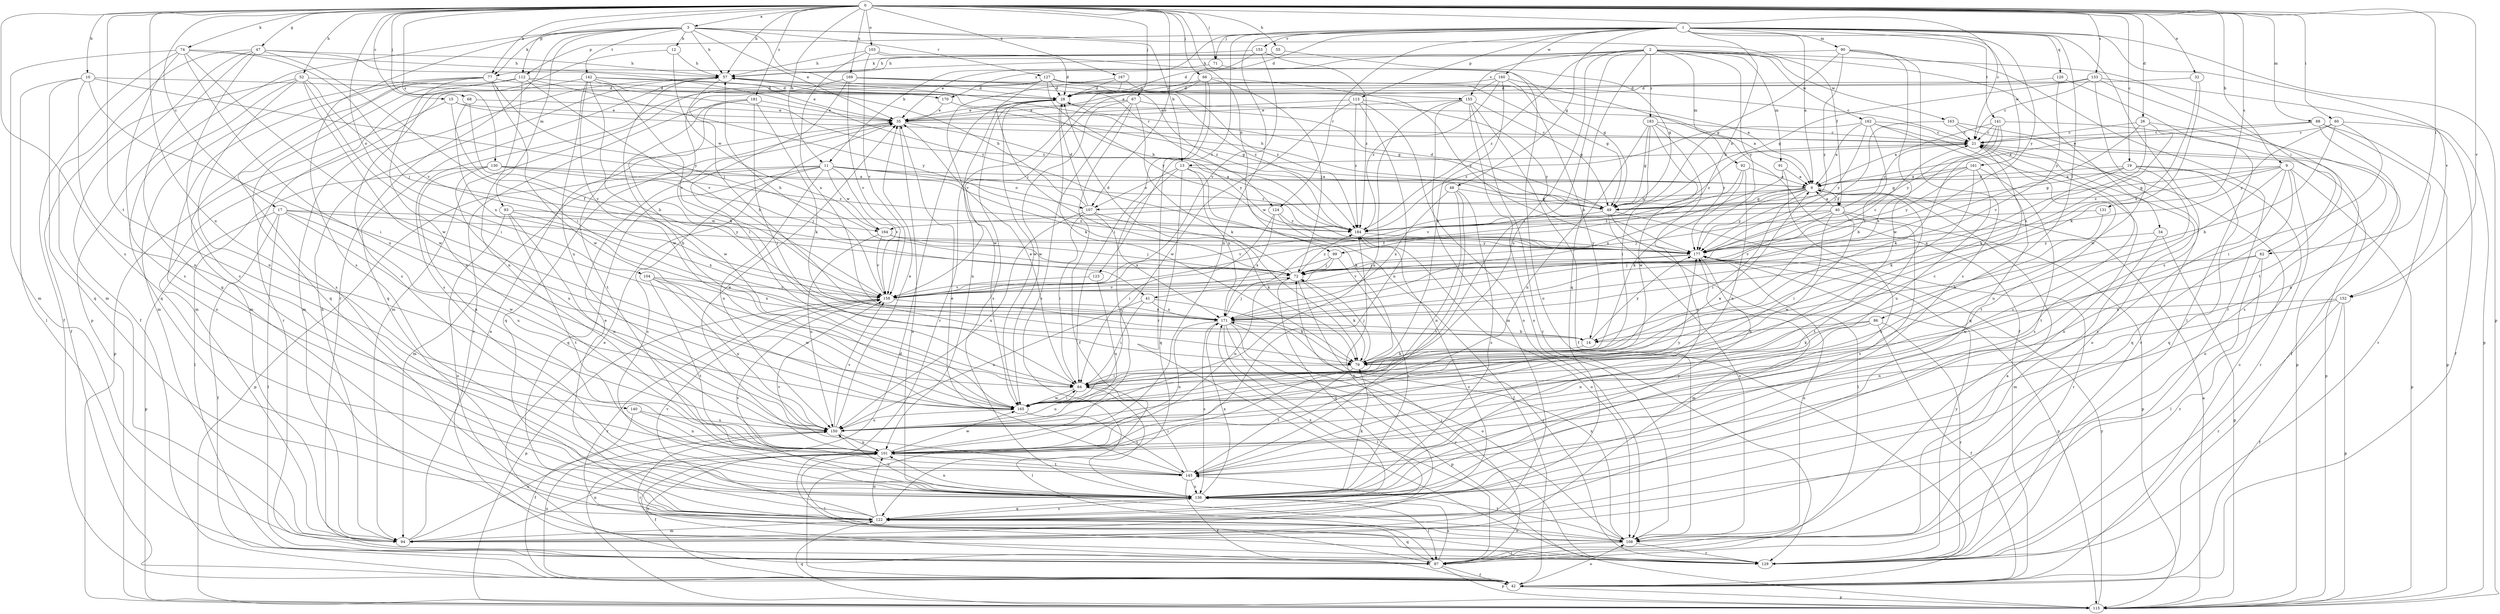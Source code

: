 strict digraph  {
0;
1;
2;
3;
6;
9;
10;
11;
12;
13;
14;
15;
17;
19;
21;
26;
28;
32;
34;
35;
40;
41;
42;
47;
48;
49;
52;
55;
57;
60;
62;
64;
66;
67;
68;
71;
72;
74;
77;
79;
86;
87;
88;
90;
91;
92;
93;
94;
99;
101;
103;
104;
107;
108;
112;
113;
115;
120;
122;
123;
124;
127;
129;
130;
131;
133;
136;
140;
141;
142;
143;
150;
152;
153;
155;
158;
160;
161;
162;
163;
164;
165;
167;
169;
170;
171;
177;
181;
183;
184;
0 -> 3  [label=a];
0 -> 9  [label=b];
0 -> 10  [label=b];
0 -> 11  [label=b];
0 -> 15  [label=c];
0 -> 17  [label=c];
0 -> 19  [label=c];
0 -> 21  [label=c];
0 -> 26  [label=d];
0 -> 32  [label=e];
0 -> 47  [label=g];
0 -> 52  [label=h];
0 -> 55  [label=h];
0 -> 57  [label=h];
0 -> 60  [label=i];
0 -> 62  [label=i];
0 -> 66  [label=j];
0 -> 67  [label=j];
0 -> 68  [label=j];
0 -> 71  [label=j];
0 -> 74  [label=k];
0 -> 77  [label=k];
0 -> 88  [label=m];
0 -> 99  [label=n];
0 -> 103  [label=o];
0 -> 104  [label=o];
0 -> 107  [label=o];
0 -> 112  [label=p];
0 -> 130  [label=s];
0 -> 131  [label=s];
0 -> 133  [label=s];
0 -> 136  [label=s];
0 -> 140  [label=t];
0 -> 150  [label=u];
0 -> 152  [label=v];
0 -> 167  [label=x];
0 -> 169  [label=x];
0 -> 181  [label=z];
1 -> 6  [label=a];
1 -> 11  [label=b];
1 -> 28  [label=d];
1 -> 48  [label=g];
1 -> 71  [label=j];
1 -> 86  [label=l];
1 -> 90  [label=m];
1 -> 99  [label=n];
1 -> 101  [label=n];
1 -> 112  [label=p];
1 -> 113  [label=p];
1 -> 115  [label=p];
1 -> 120  [label=q];
1 -> 123  [label=r];
1 -> 124  [label=r];
1 -> 136  [label=s];
1 -> 141  [label=t];
1 -> 152  [label=v];
1 -> 153  [label=v];
1 -> 160  [label=w];
1 -> 161  [label=w];
1 -> 177  [label=y];
2 -> 34  [label=e];
2 -> 62  [label=i];
2 -> 64  [label=i];
2 -> 77  [label=k];
2 -> 91  [label=m];
2 -> 92  [label=m];
2 -> 122  [label=q];
2 -> 150  [label=u];
2 -> 155  [label=v];
2 -> 162  [label=w];
2 -> 163  [label=w];
2 -> 170  [label=x];
2 -> 177  [label=y];
2 -> 183  [label=z];
2 -> 184  [label=z];
3 -> 12  [label=b];
3 -> 13  [label=b];
3 -> 35  [label=e];
3 -> 40  [label=f];
3 -> 57  [label=h];
3 -> 77  [label=k];
3 -> 93  [label=m];
3 -> 115  [label=p];
3 -> 124  [label=r];
3 -> 127  [label=r];
3 -> 129  [label=r];
3 -> 136  [label=s];
3 -> 142  [label=t];
6 -> 40  [label=f];
6 -> 41  [label=f];
6 -> 49  [label=g];
6 -> 64  [label=i];
6 -> 107  [label=o];
6 -> 143  [label=t];
6 -> 164  [label=w];
6 -> 177  [label=y];
9 -> 6  [label=a];
9 -> 49  [label=g];
9 -> 115  [label=p];
9 -> 122  [label=q];
9 -> 129  [label=r];
9 -> 136  [label=s];
9 -> 143  [label=t];
9 -> 184  [label=z];
10 -> 64  [label=i];
10 -> 87  [label=l];
10 -> 101  [label=n];
10 -> 122  [label=q];
10 -> 170  [label=x];
10 -> 177  [label=y];
11 -> 6  [label=a];
11 -> 94  [label=m];
11 -> 107  [label=o];
11 -> 115  [label=p];
11 -> 122  [label=q];
11 -> 136  [label=s];
11 -> 150  [label=u];
11 -> 158  [label=v];
11 -> 164  [label=w];
11 -> 184  [label=z];
12 -> 57  [label=h];
12 -> 136  [label=s];
12 -> 164  [label=w];
13 -> 6  [label=a];
13 -> 79  [label=k];
13 -> 101  [label=n];
13 -> 107  [label=o];
13 -> 122  [label=q];
13 -> 171  [label=x];
14 -> 79  [label=k];
14 -> 177  [label=y];
15 -> 21  [label=c];
15 -> 35  [label=e];
15 -> 41  [label=f];
15 -> 115  [label=p];
17 -> 42  [label=f];
17 -> 87  [label=l];
17 -> 115  [label=p];
17 -> 150  [label=u];
17 -> 164  [label=w];
17 -> 165  [label=w];
17 -> 177  [label=y];
19 -> 6  [label=a];
19 -> 49  [label=g];
19 -> 108  [label=o];
19 -> 122  [label=q];
19 -> 150  [label=u];
19 -> 171  [label=x];
21 -> 13  [label=b];
21 -> 108  [label=o];
21 -> 115  [label=p];
21 -> 143  [label=t];
21 -> 184  [label=z];
26 -> 21  [label=c];
26 -> 79  [label=k];
26 -> 136  [label=s];
26 -> 158  [label=v];
26 -> 171  [label=x];
28 -> 35  [label=e];
28 -> 49  [label=g];
28 -> 79  [label=k];
28 -> 101  [label=n];
28 -> 136  [label=s];
28 -> 165  [label=w];
32 -> 28  [label=d];
32 -> 79  [label=k];
32 -> 171  [label=x];
34 -> 94  [label=m];
34 -> 115  [label=p];
34 -> 177  [label=y];
35 -> 21  [label=c];
35 -> 108  [label=o];
35 -> 122  [label=q];
35 -> 177  [label=y];
40 -> 6  [label=a];
40 -> 21  [label=c];
40 -> 64  [label=i];
40 -> 72  [label=j];
40 -> 115  [label=p];
40 -> 136  [label=s];
40 -> 158  [label=v];
40 -> 165  [label=w];
40 -> 184  [label=z];
41 -> 64  [label=i];
41 -> 79  [label=k];
41 -> 150  [label=u];
41 -> 171  [label=x];
42 -> 21  [label=c];
42 -> 108  [label=o];
42 -> 115  [label=p];
42 -> 150  [label=u];
47 -> 42  [label=f];
47 -> 57  [label=h];
47 -> 64  [label=i];
47 -> 94  [label=m];
47 -> 122  [label=q];
47 -> 136  [label=s];
47 -> 177  [label=y];
48 -> 49  [label=g];
48 -> 101  [label=n];
48 -> 136  [label=s];
48 -> 143  [label=t];
48 -> 171  [label=x];
49 -> 28  [label=d];
49 -> 57  [label=h];
49 -> 87  [label=l];
49 -> 108  [label=o];
49 -> 129  [label=r];
49 -> 158  [label=v];
52 -> 28  [label=d];
52 -> 42  [label=f];
52 -> 64  [label=i];
52 -> 72  [label=j];
52 -> 101  [label=n];
52 -> 122  [label=q];
52 -> 165  [label=w];
55 -> 49  [label=g];
55 -> 57  [label=h];
57 -> 28  [label=d];
57 -> 79  [label=k];
57 -> 94  [label=m];
57 -> 122  [label=q];
60 -> 14  [label=b];
60 -> 21  [label=c];
60 -> 42  [label=f];
60 -> 64  [label=i];
60 -> 177  [label=y];
62 -> 72  [label=j];
62 -> 87  [label=l];
62 -> 129  [label=r];
62 -> 165  [label=w];
64 -> 35  [label=e];
64 -> 87  [label=l];
64 -> 150  [label=u];
64 -> 165  [label=w];
66 -> 28  [label=d];
66 -> 64  [label=i];
66 -> 72  [label=j];
66 -> 129  [label=r];
66 -> 158  [label=v];
66 -> 177  [label=y];
67 -> 6  [label=a];
67 -> 35  [label=e];
67 -> 42  [label=f];
67 -> 79  [label=k];
67 -> 136  [label=s];
67 -> 165  [label=w];
68 -> 35  [label=e];
68 -> 158  [label=v];
68 -> 171  [label=x];
71 -> 35  [label=e];
71 -> 108  [label=o];
72 -> 21  [label=c];
72 -> 28  [label=d];
72 -> 79  [label=k];
72 -> 122  [label=q];
72 -> 129  [label=r];
72 -> 158  [label=v];
72 -> 184  [label=z];
74 -> 42  [label=f];
74 -> 57  [label=h];
74 -> 94  [label=m];
74 -> 136  [label=s];
74 -> 150  [label=u];
74 -> 158  [label=v];
74 -> 165  [label=w];
77 -> 28  [label=d];
77 -> 72  [label=j];
77 -> 94  [label=m];
77 -> 101  [label=n];
77 -> 108  [label=o];
77 -> 136  [label=s];
77 -> 165  [label=w];
79 -> 64  [label=i];
79 -> 72  [label=j];
79 -> 143  [label=t];
86 -> 14  [label=b];
86 -> 42  [label=f];
86 -> 79  [label=k];
86 -> 101  [label=n];
86 -> 129  [label=r];
87 -> 6  [label=a];
87 -> 35  [label=e];
87 -> 42  [label=f];
87 -> 72  [label=j];
87 -> 101  [label=n];
87 -> 115  [label=p];
87 -> 122  [label=q];
87 -> 136  [label=s];
88 -> 6  [label=a];
88 -> 21  [label=c];
88 -> 101  [label=n];
88 -> 115  [label=p];
88 -> 129  [label=r];
90 -> 49  [label=g];
90 -> 57  [label=h];
90 -> 129  [label=r];
90 -> 136  [label=s];
90 -> 165  [label=w];
90 -> 177  [label=y];
91 -> 6  [label=a];
91 -> 136  [label=s];
91 -> 171  [label=x];
92 -> 6  [label=a];
92 -> 79  [label=k];
92 -> 150  [label=u];
92 -> 158  [label=v];
93 -> 101  [label=n];
93 -> 108  [label=o];
93 -> 143  [label=t];
93 -> 171  [label=x];
93 -> 184  [label=z];
94 -> 35  [label=e];
94 -> 57  [label=h];
94 -> 101  [label=n];
94 -> 150  [label=u];
94 -> 184  [label=z];
99 -> 72  [label=j];
99 -> 101  [label=n];
99 -> 136  [label=s];
99 -> 158  [label=v];
101 -> 35  [label=e];
101 -> 42  [label=f];
101 -> 87  [label=l];
101 -> 143  [label=t];
101 -> 165  [label=w];
103 -> 28  [label=d];
103 -> 49  [label=g];
103 -> 57  [label=h];
103 -> 158  [label=v];
103 -> 171  [label=x];
104 -> 143  [label=t];
104 -> 150  [label=u];
104 -> 158  [label=v];
104 -> 165  [label=w];
104 -> 171  [label=x];
107 -> 28  [label=d];
107 -> 57  [label=h];
107 -> 64  [label=i];
107 -> 79  [label=k];
107 -> 150  [label=u];
107 -> 171  [label=x];
108 -> 87  [label=l];
108 -> 129  [label=r];
108 -> 143  [label=t];
108 -> 171  [label=x];
112 -> 28  [label=d];
112 -> 94  [label=m];
112 -> 101  [label=n];
112 -> 122  [label=q];
112 -> 129  [label=r];
112 -> 158  [label=v];
112 -> 177  [label=y];
113 -> 35  [label=e];
113 -> 101  [label=n];
113 -> 108  [label=o];
113 -> 165  [label=w];
113 -> 177  [label=y];
113 -> 184  [label=z];
115 -> 6  [label=a];
115 -> 28  [label=d];
115 -> 122  [label=q];
115 -> 177  [label=y];
120 -> 28  [label=d];
120 -> 87  [label=l];
120 -> 177  [label=y];
122 -> 35  [label=e];
122 -> 94  [label=m];
122 -> 101  [label=n];
122 -> 108  [label=o];
122 -> 136  [label=s];
122 -> 158  [label=v];
122 -> 171  [label=x];
122 -> 184  [label=z];
123 -> 150  [label=u];
123 -> 158  [label=v];
124 -> 42  [label=f];
124 -> 64  [label=i];
124 -> 171  [label=x];
124 -> 184  [label=z];
127 -> 6  [label=a];
127 -> 14  [label=b];
127 -> 21  [label=c];
127 -> 28  [label=d];
127 -> 72  [label=j];
127 -> 136  [label=s];
127 -> 177  [label=y];
127 -> 184  [label=z];
129 -> 177  [label=y];
130 -> 6  [label=a];
130 -> 72  [label=j];
130 -> 87  [label=l];
130 -> 101  [label=n];
130 -> 150  [label=u];
130 -> 184  [label=z];
131 -> 79  [label=k];
131 -> 184  [label=z];
133 -> 21  [label=c];
133 -> 28  [label=d];
133 -> 49  [label=g];
133 -> 115  [label=p];
133 -> 143  [label=t];
133 -> 165  [label=w];
136 -> 79  [label=k];
136 -> 87  [label=l];
136 -> 101  [label=n];
136 -> 122  [label=q];
136 -> 150  [label=u];
136 -> 158  [label=v];
136 -> 171  [label=x];
136 -> 177  [label=y];
140 -> 42  [label=f];
140 -> 101  [label=n];
140 -> 150  [label=u];
141 -> 6  [label=a];
141 -> 21  [label=c];
141 -> 42  [label=f];
141 -> 79  [label=k];
141 -> 171  [label=x];
141 -> 177  [label=y];
142 -> 14  [label=b];
142 -> 28  [label=d];
142 -> 35  [label=e];
142 -> 94  [label=m];
142 -> 150  [label=u];
142 -> 158  [label=v];
142 -> 165  [label=w];
142 -> 184  [label=z];
143 -> 21  [label=c];
143 -> 35  [label=e];
143 -> 42  [label=f];
143 -> 64  [label=i];
143 -> 136  [label=s];
143 -> 158  [label=v];
150 -> 35  [label=e];
150 -> 101  [label=n];
150 -> 129  [label=r];
150 -> 158  [label=v];
150 -> 177  [label=y];
152 -> 42  [label=f];
152 -> 101  [label=n];
152 -> 115  [label=p];
152 -> 129  [label=r];
152 -> 171  [label=x];
153 -> 28  [label=d];
153 -> 57  [label=h];
153 -> 158  [label=v];
153 -> 184  [label=z];
155 -> 35  [label=e];
155 -> 42  [label=f];
155 -> 49  [label=g];
155 -> 94  [label=m];
155 -> 108  [label=o];
155 -> 129  [label=r];
155 -> 150  [label=u];
158 -> 57  [label=h];
158 -> 115  [label=p];
158 -> 129  [label=r];
158 -> 171  [label=x];
160 -> 14  [label=b];
160 -> 28  [label=d];
160 -> 35  [label=e];
160 -> 42  [label=f];
160 -> 79  [label=k];
160 -> 184  [label=z];
161 -> 6  [label=a];
161 -> 49  [label=g];
161 -> 79  [label=k];
161 -> 136  [label=s];
161 -> 150  [label=u];
161 -> 177  [label=y];
162 -> 6  [label=a];
162 -> 14  [label=b];
162 -> 21  [label=c];
162 -> 108  [label=o];
162 -> 122  [label=q];
162 -> 177  [label=y];
162 -> 184  [label=z];
163 -> 21  [label=c];
163 -> 72  [label=j];
163 -> 115  [label=p];
163 -> 129  [label=r];
164 -> 72  [label=j];
164 -> 150  [label=u];
164 -> 158  [label=v];
164 -> 177  [label=y];
165 -> 6  [label=a];
165 -> 21  [label=c];
165 -> 57  [label=h];
165 -> 64  [label=i];
165 -> 143  [label=t];
165 -> 150  [label=u];
167 -> 28  [label=d];
167 -> 129  [label=r];
167 -> 165  [label=w];
167 -> 184  [label=z];
169 -> 49  [label=g];
169 -> 64  [label=i];
169 -> 94  [label=m];
169 -> 158  [label=v];
169 -> 184  [label=z];
169 -> 155  [label=n];
170 -> 35  [label=e];
170 -> 49  [label=g];
171 -> 14  [label=b];
171 -> 72  [label=j];
171 -> 87  [label=l];
171 -> 101  [label=n];
171 -> 108  [label=o];
171 -> 115  [label=p];
171 -> 129  [label=r];
171 -> 136  [label=s];
177 -> 72  [label=j];
177 -> 94  [label=m];
177 -> 108  [label=o];
177 -> 115  [label=p];
177 -> 158  [label=v];
181 -> 35  [label=e];
181 -> 64  [label=i];
181 -> 79  [label=k];
181 -> 129  [label=r];
181 -> 143  [label=t];
181 -> 165  [label=w];
183 -> 21  [label=c];
183 -> 49  [label=g];
183 -> 64  [label=i];
183 -> 101  [label=n];
183 -> 136  [label=s];
183 -> 165  [label=w];
183 -> 177  [label=y];
184 -> 57  [label=h];
184 -> 108  [label=o];
184 -> 177  [label=y];
}
